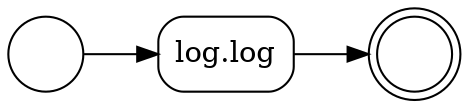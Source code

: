 digraph "log.processFlow" {
  rankdir="LR"
  splines="ortho"
  node [shape="box" style="rounded"]
  start [label="" shape="circle"]
  end [label="" shape="doublecircle"]
 "start" -> "log.log"
 "log.log" -> "end"

}
